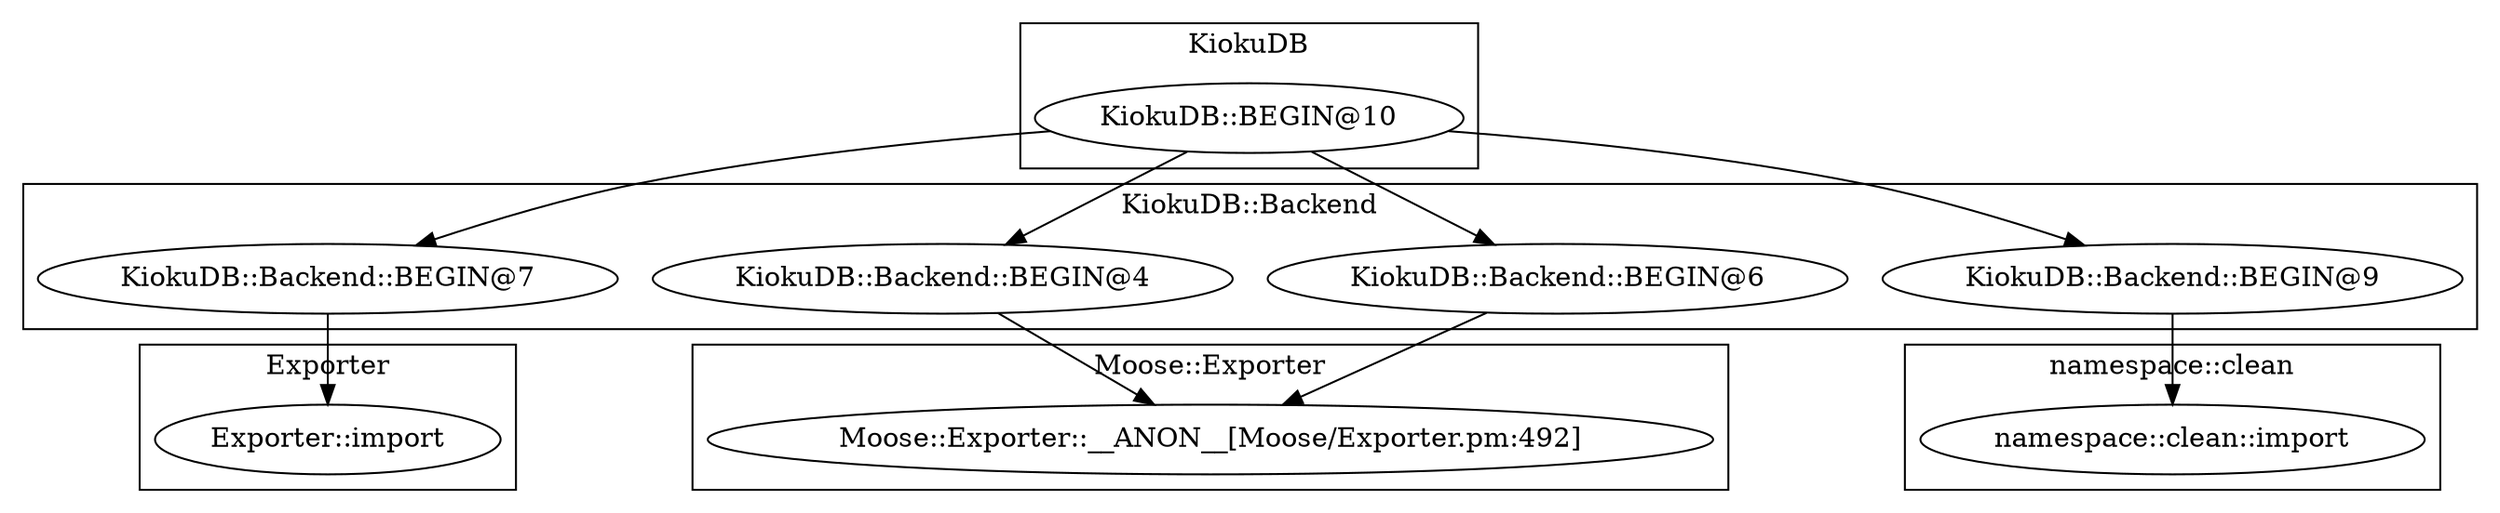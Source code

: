 digraph {
graph [overlap=false]
subgraph cluster_namespace_clean {
	label="namespace::clean";
	"namespace::clean::import";
}
subgraph cluster_Exporter {
	label="Exporter";
	"Exporter::import";
}
subgraph cluster_KiokuDB_Backend {
	label="KiokuDB::Backend";
	"KiokuDB::Backend::BEGIN@7";
	"KiokuDB::Backend::BEGIN@4";
	"KiokuDB::Backend::BEGIN@6";
	"KiokuDB::Backend::BEGIN@9";
}
subgraph cluster_KiokuDB {
	label="KiokuDB";
	"KiokuDB::BEGIN@10";
}
subgraph cluster_Moose_Exporter {
	label="Moose::Exporter";
	"Moose::Exporter::__ANON__[Moose/Exporter.pm:492]";
}
"KiokuDB::Backend::BEGIN@9" -> "namespace::clean::import";
"KiokuDB::Backend::BEGIN@6" -> "Moose::Exporter::__ANON__[Moose/Exporter.pm:492]";
"KiokuDB::Backend::BEGIN@4" -> "Moose::Exporter::__ANON__[Moose/Exporter.pm:492]";
"KiokuDB::Backend::BEGIN@7" -> "Exporter::import";
"KiokuDB::BEGIN@10" -> "KiokuDB::Backend::BEGIN@9";
"KiokuDB::BEGIN@10" -> "KiokuDB::Backend::BEGIN@6";
"KiokuDB::BEGIN@10" -> "KiokuDB::Backend::BEGIN@4";
"KiokuDB::BEGIN@10" -> "KiokuDB::Backend::BEGIN@7";
}

